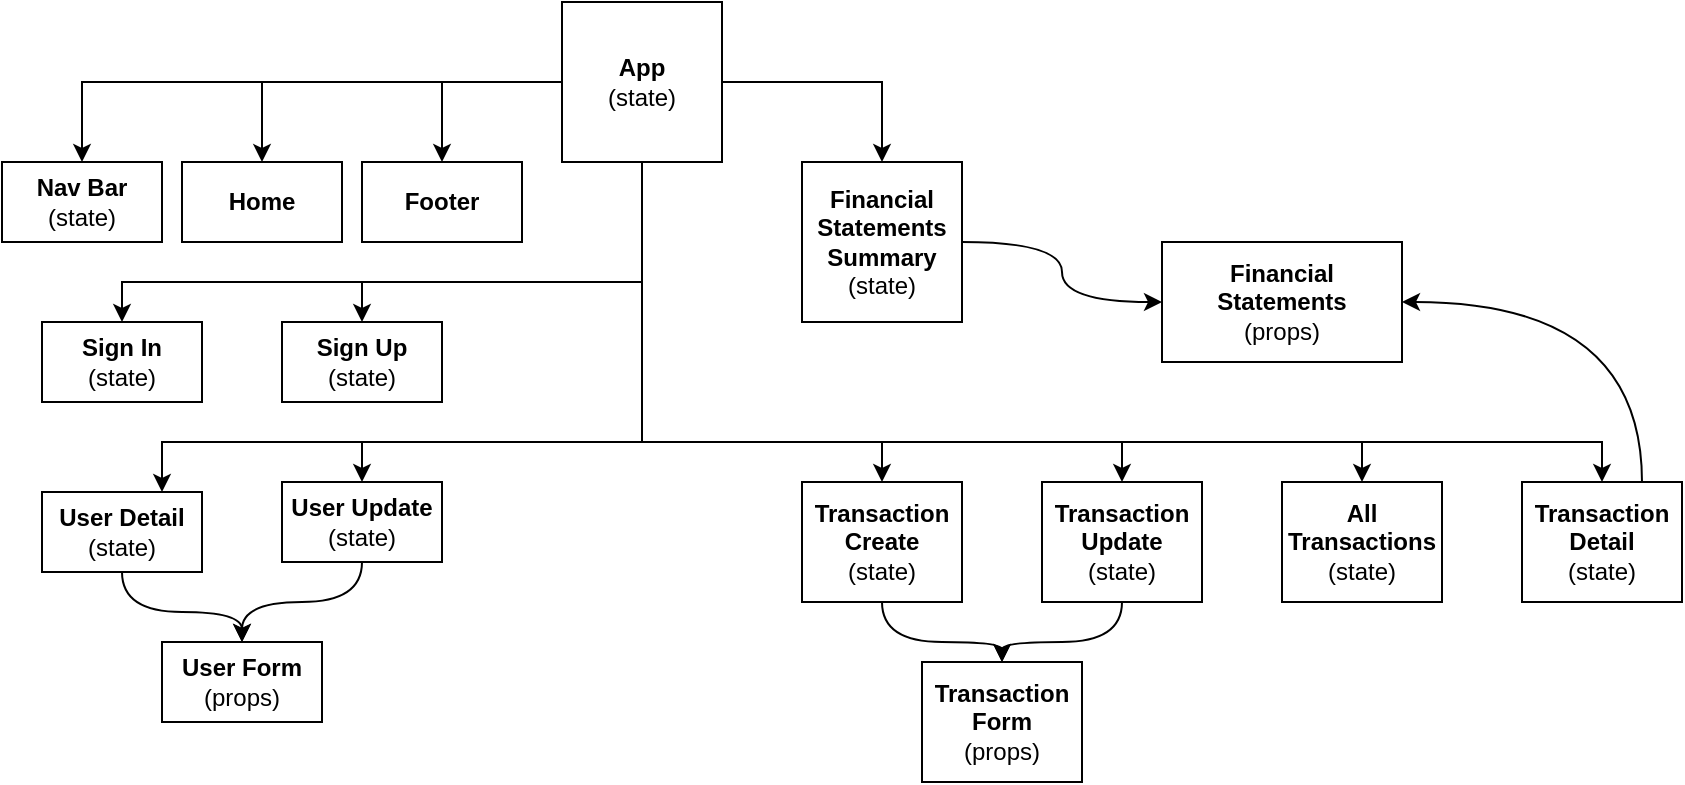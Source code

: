 <mxfile version="11.2.5" type="device" pages="1"><diagram id="E8VDiaHeYFdPIf1lyJxg" name="Page-1"><mxGraphModel dx="706" dy="862" grid="1" gridSize="10" guides="1" tooltips="1" connect="1" arrows="1" fold="1" page="1" pageScale="1" pageWidth="1100" pageHeight="850" math="0" shadow="0"><root><mxCell id="0"/><mxCell id="1" parent="0"/><mxCell id="t5hT2DwaKBCO5-TYUn2p-5" style="edgeStyle=orthogonalEdgeStyle;rounded=0;orthogonalLoop=1;jettySize=auto;html=1;entryX=0.5;entryY=0;entryDx=0;entryDy=0;" edge="1" parent="1" source="t5hT2DwaKBCO5-TYUn2p-1" target="t5hT2DwaKBCO5-TYUn2p-2"><mxGeometry relative="1" as="geometry"/></mxCell><mxCell id="t5hT2DwaKBCO5-TYUn2p-6" style="edgeStyle=orthogonalEdgeStyle;rounded=0;orthogonalLoop=1;jettySize=auto;html=1;exitX=0;exitY=0.5;exitDx=0;exitDy=0;entryX=0.5;entryY=0;entryDx=0;entryDy=0;" edge="1" parent="1" source="t5hT2DwaKBCO5-TYUn2p-1" target="t5hT2DwaKBCO5-TYUn2p-3"><mxGeometry relative="1" as="geometry"/></mxCell><mxCell id="t5hT2DwaKBCO5-TYUn2p-7" style="edgeStyle=orthogonalEdgeStyle;rounded=0;orthogonalLoop=1;jettySize=auto;html=1;exitX=0;exitY=0.5;exitDx=0;exitDy=0;entryX=0.5;entryY=0;entryDx=0;entryDy=0;" edge="1" parent="1" source="t5hT2DwaKBCO5-TYUn2p-1" target="t5hT2DwaKBCO5-TYUn2p-4"><mxGeometry relative="1" as="geometry"/></mxCell><mxCell id="t5hT2DwaKBCO5-TYUn2p-19" style="edgeStyle=orthogonalEdgeStyle;rounded=0;orthogonalLoop=1;jettySize=auto;html=1;exitX=0.5;exitY=1;exitDx=0;exitDy=0;entryX=0.5;entryY=0;entryDx=0;entryDy=0;" edge="1" parent="1" source="t5hT2DwaKBCO5-TYUn2p-1" target="t5hT2DwaKBCO5-TYUn2p-9"><mxGeometry relative="1" as="geometry"><Array as="points"><mxPoint x="360" y="300"/><mxPoint x="220" y="300"/></Array></mxGeometry></mxCell><mxCell id="t5hT2DwaKBCO5-TYUn2p-20" style="edgeStyle=orthogonalEdgeStyle;rounded=0;orthogonalLoop=1;jettySize=auto;html=1;exitX=0.5;exitY=1;exitDx=0;exitDy=0;entryX=0.5;entryY=0;entryDx=0;entryDy=0;" edge="1" parent="1" source="t5hT2DwaKBCO5-TYUn2p-1" target="t5hT2DwaKBCO5-TYUn2p-8"><mxGeometry relative="1" as="geometry"><Array as="points"><mxPoint x="360" y="300"/><mxPoint x="100" y="300"/></Array></mxGeometry></mxCell><mxCell id="t5hT2DwaKBCO5-TYUn2p-25" style="edgeStyle=orthogonalEdgeStyle;rounded=0;orthogonalLoop=1;jettySize=auto;html=1;exitX=0.5;exitY=1;exitDx=0;exitDy=0;" edge="1" parent="1" source="t5hT2DwaKBCO5-TYUn2p-1" target="t5hT2DwaKBCO5-TYUn2p-21"><mxGeometry relative="1" as="geometry"><Array as="points"><mxPoint x="360" y="380"/><mxPoint x="220" y="380"/></Array></mxGeometry></mxCell><mxCell id="t5hT2DwaKBCO5-TYUn2p-26" style="edgeStyle=orthogonalEdgeStyle;rounded=0;orthogonalLoop=1;jettySize=auto;html=1;exitX=0.5;exitY=1;exitDx=0;exitDy=0;" edge="1" parent="1" source="t5hT2DwaKBCO5-TYUn2p-1" target="t5hT2DwaKBCO5-TYUn2p-16"><mxGeometry relative="1" as="geometry"><Array as="points"><mxPoint x="360" y="380"/><mxPoint x="120" y="380"/></Array></mxGeometry></mxCell><mxCell id="t5hT2DwaKBCO5-TYUn2p-42" style="edgeStyle=orthogonalEdgeStyle;rounded=0;orthogonalLoop=1;jettySize=auto;html=1;exitX=1;exitY=0.5;exitDx=0;exitDy=0;entryX=0.5;entryY=0;entryDx=0;entryDy=0;" edge="1" parent="1" source="t5hT2DwaKBCO5-TYUn2p-1" target="t5hT2DwaKBCO5-TYUn2p-38"><mxGeometry relative="1" as="geometry"/></mxCell><mxCell id="t5hT2DwaKBCO5-TYUn2p-43" style="edgeStyle=orthogonalEdgeStyle;rounded=0;orthogonalLoop=1;jettySize=auto;html=1;exitX=0.5;exitY=1;exitDx=0;exitDy=0;entryX=0.5;entryY=0;entryDx=0;entryDy=0;" edge="1" parent="1" source="t5hT2DwaKBCO5-TYUn2p-1" target="t5hT2DwaKBCO5-TYUn2p-29"><mxGeometry relative="1" as="geometry"><Array as="points"><mxPoint x="360" y="380"/><mxPoint x="480" y="380"/></Array></mxGeometry></mxCell><mxCell id="t5hT2DwaKBCO5-TYUn2p-44" style="edgeStyle=orthogonalEdgeStyle;rounded=0;orthogonalLoop=1;jettySize=auto;html=1;exitX=0.5;exitY=1;exitDx=0;exitDy=0;" edge="1" parent="1" source="t5hT2DwaKBCO5-TYUn2p-1" target="t5hT2DwaKBCO5-TYUn2p-31"><mxGeometry relative="1" as="geometry"><Array as="points"><mxPoint x="360" y="380"/><mxPoint x="600" y="380"/></Array></mxGeometry></mxCell><mxCell id="t5hT2DwaKBCO5-TYUn2p-45" style="edgeStyle=orthogonalEdgeStyle;rounded=0;orthogonalLoop=1;jettySize=auto;html=1;exitX=0.5;exitY=1;exitDx=0;exitDy=0;entryX=0.5;entryY=0;entryDx=0;entryDy=0;" edge="1" parent="1" source="t5hT2DwaKBCO5-TYUn2p-1" target="t5hT2DwaKBCO5-TYUn2p-30"><mxGeometry relative="1" as="geometry"><Array as="points"><mxPoint x="360" y="380"/><mxPoint x="720" y="380"/></Array></mxGeometry></mxCell><mxCell id="t5hT2DwaKBCO5-TYUn2p-46" style="edgeStyle=orthogonalEdgeStyle;rounded=0;orthogonalLoop=1;jettySize=auto;html=1;exitX=0.5;exitY=1;exitDx=0;exitDy=0;entryX=0.5;entryY=0;entryDx=0;entryDy=0;" edge="1" parent="1" source="t5hT2DwaKBCO5-TYUn2p-1" target="t5hT2DwaKBCO5-TYUn2p-33"><mxGeometry relative="1" as="geometry"><Array as="points"><mxPoint x="360" y="380"/><mxPoint x="840" y="380"/></Array></mxGeometry></mxCell><mxCell id="t5hT2DwaKBCO5-TYUn2p-1" value="&lt;b&gt;App&lt;/b&gt;&lt;br&gt;(state)" style="whiteSpace=wrap;html=1;aspect=fixed;" vertex="1" parent="1"><mxGeometry x="320" y="160" width="80" height="80" as="geometry"/></mxCell><mxCell id="t5hT2DwaKBCO5-TYUn2p-2" value="&lt;b&gt;Nav Bar&lt;/b&gt;&lt;br&gt;(state)" style="rounded=0;whiteSpace=wrap;html=1;" vertex="1" parent="1"><mxGeometry x="40" y="240" width="80" height="40" as="geometry"/></mxCell><mxCell id="t5hT2DwaKBCO5-TYUn2p-3" value="&lt;b&gt;Home&lt;/b&gt;" style="rounded=0;whiteSpace=wrap;html=1;" vertex="1" parent="1"><mxGeometry x="130" y="240" width="80" height="40" as="geometry"/></mxCell><mxCell id="t5hT2DwaKBCO5-TYUn2p-4" value="&lt;b&gt;Footer&lt;/b&gt;" style="rounded=0;whiteSpace=wrap;html=1;" vertex="1" parent="1"><mxGeometry x="220" y="240" width="80" height="40" as="geometry"/></mxCell><mxCell id="t5hT2DwaKBCO5-TYUn2p-8" value="&lt;b&gt;Sign In&lt;/b&gt;&lt;br&gt;(state)" style="rounded=0;whiteSpace=wrap;html=1;" vertex="1" parent="1"><mxGeometry x="60" y="320" width="80" height="40" as="geometry"/></mxCell><mxCell id="t5hT2DwaKBCO5-TYUn2p-9" value="&lt;b style=&quot;white-space: normal&quot;&gt;Sign Up&lt;/b&gt;&lt;br style=&quot;white-space: normal&quot;&gt;&lt;span style=&quot;white-space: normal&quot;&gt;(state)&lt;/span&gt;" style="rounded=0;whiteSpace=wrap;html=1;" vertex="1" parent="1"><mxGeometry x="180" y="320" width="80" height="40" as="geometry"/></mxCell><mxCell id="t5hT2DwaKBCO5-TYUn2p-28" style="edgeStyle=orthogonalEdgeStyle;rounded=0;orthogonalLoop=1;jettySize=auto;html=1;exitX=0.5;exitY=1;exitDx=0;exitDy=0;entryX=0.5;entryY=0;entryDx=0;entryDy=0;curved=1;" edge="1" parent="1" source="t5hT2DwaKBCO5-TYUn2p-16" target="t5hT2DwaKBCO5-TYUn2p-22"><mxGeometry relative="1" as="geometry"/></mxCell><mxCell id="t5hT2DwaKBCO5-TYUn2p-16" value="&lt;b&gt;User Detail&lt;/b&gt;&lt;br&gt;(state)" style="rounded=0;whiteSpace=wrap;html=1;" vertex="1" parent="1"><mxGeometry x="60" y="405" width="80" height="40" as="geometry"/></mxCell><mxCell id="t5hT2DwaKBCO5-TYUn2p-27" style="edgeStyle=orthogonalEdgeStyle;rounded=0;orthogonalLoop=1;jettySize=auto;html=1;exitX=0.5;exitY=1;exitDx=0;exitDy=0;entryX=0.5;entryY=0;entryDx=0;entryDy=0;curved=1;" edge="1" parent="1" source="t5hT2DwaKBCO5-TYUn2p-21" target="t5hT2DwaKBCO5-TYUn2p-22"><mxGeometry relative="1" as="geometry"/></mxCell><mxCell id="t5hT2DwaKBCO5-TYUn2p-21" value="&lt;b&gt;User Update&lt;/b&gt;&lt;br&gt;(state)" style="rounded=0;whiteSpace=wrap;html=1;" vertex="1" parent="1"><mxGeometry x="180" y="400" width="80" height="40" as="geometry"/></mxCell><mxCell id="t5hT2DwaKBCO5-TYUn2p-22" value="&lt;b&gt;User Form&lt;/b&gt;&lt;br&gt;(props)" style="rounded=0;whiteSpace=wrap;html=1;" vertex="1" parent="1"><mxGeometry x="120" y="480" width="80" height="40" as="geometry"/></mxCell><mxCell id="t5hT2DwaKBCO5-TYUn2p-37" style="edgeStyle=orthogonalEdgeStyle;curved=1;rounded=0;orthogonalLoop=1;jettySize=auto;html=1;exitX=0.5;exitY=1;exitDx=0;exitDy=0;entryX=0.5;entryY=0;entryDx=0;entryDy=0;" edge="1" parent="1" source="t5hT2DwaKBCO5-TYUn2p-29" target="t5hT2DwaKBCO5-TYUn2p-32"><mxGeometry relative="1" as="geometry"/></mxCell><mxCell id="t5hT2DwaKBCO5-TYUn2p-29" value="&lt;b&gt;Transaction Create&lt;/b&gt;&lt;br&gt;(state)" style="rounded=0;whiteSpace=wrap;html=1;" vertex="1" parent="1"><mxGeometry x="440" y="400" width="80" height="60" as="geometry"/></mxCell><mxCell id="t5hT2DwaKBCO5-TYUn2p-30" value="&lt;b&gt;All Transactions&lt;/b&gt;&lt;br&gt;(state)" style="rounded=0;whiteSpace=wrap;html=1;" vertex="1" parent="1"><mxGeometry x="680" y="400" width="80" height="60" as="geometry"/></mxCell><mxCell id="t5hT2DwaKBCO5-TYUn2p-34" style="edgeStyle=orthogonalEdgeStyle;curved=1;rounded=0;orthogonalLoop=1;jettySize=auto;html=1;exitX=0.5;exitY=1;exitDx=0;exitDy=0;entryX=0.5;entryY=0;entryDx=0;entryDy=0;" edge="1" parent="1" source="t5hT2DwaKBCO5-TYUn2p-31" target="t5hT2DwaKBCO5-TYUn2p-32"><mxGeometry relative="1" as="geometry"/></mxCell><mxCell id="t5hT2DwaKBCO5-TYUn2p-31" value="&lt;b&gt;Transaction Update&lt;/b&gt;&lt;br&gt;(state)" style="rounded=0;whiteSpace=wrap;html=1;" vertex="1" parent="1"><mxGeometry x="560" y="400" width="80" height="60" as="geometry"/></mxCell><mxCell id="t5hT2DwaKBCO5-TYUn2p-32" value="&lt;b&gt;Transaction Form&lt;/b&gt;&lt;br&gt;(props)" style="rounded=0;whiteSpace=wrap;html=1;" vertex="1" parent="1"><mxGeometry x="500" y="490" width="80" height="60" as="geometry"/></mxCell><mxCell id="t5hT2DwaKBCO5-TYUn2p-41" style="edgeStyle=orthogonalEdgeStyle;curved=1;rounded=0;orthogonalLoop=1;jettySize=auto;html=1;exitX=0.75;exitY=0;exitDx=0;exitDy=0;entryX=1;entryY=0.5;entryDx=0;entryDy=0;" edge="1" parent="1" source="t5hT2DwaKBCO5-TYUn2p-33" target="t5hT2DwaKBCO5-TYUn2p-39"><mxGeometry relative="1" as="geometry"/></mxCell><mxCell id="t5hT2DwaKBCO5-TYUn2p-33" value="&lt;b&gt;Transaction Detail&lt;/b&gt;&lt;br&gt;(state)" style="rounded=0;whiteSpace=wrap;html=1;" vertex="1" parent="1"><mxGeometry x="800" y="400" width="80" height="60" as="geometry"/></mxCell><mxCell id="t5hT2DwaKBCO5-TYUn2p-40" style="edgeStyle=orthogonalEdgeStyle;curved=1;rounded=0;orthogonalLoop=1;jettySize=auto;html=1;exitX=1;exitY=0.5;exitDx=0;exitDy=0;entryX=0;entryY=0.5;entryDx=0;entryDy=0;" edge="1" parent="1" source="t5hT2DwaKBCO5-TYUn2p-38" target="t5hT2DwaKBCO5-TYUn2p-39"><mxGeometry relative="1" as="geometry"/></mxCell><mxCell id="t5hT2DwaKBCO5-TYUn2p-38" value="&lt;b&gt;Financial Statements Summary&lt;/b&gt;&lt;br&gt;(state)" style="rounded=0;whiteSpace=wrap;html=1;" vertex="1" parent="1"><mxGeometry x="440" y="240" width="80" height="80" as="geometry"/></mxCell><mxCell id="t5hT2DwaKBCO5-TYUn2p-39" value="&lt;b&gt;Financial Statements&lt;/b&gt;&lt;br&gt;(props)" style="rounded=0;whiteSpace=wrap;html=1;" vertex="1" parent="1"><mxGeometry x="620" y="280" width="120" height="60" as="geometry"/></mxCell></root></mxGraphModel></diagram></mxfile>